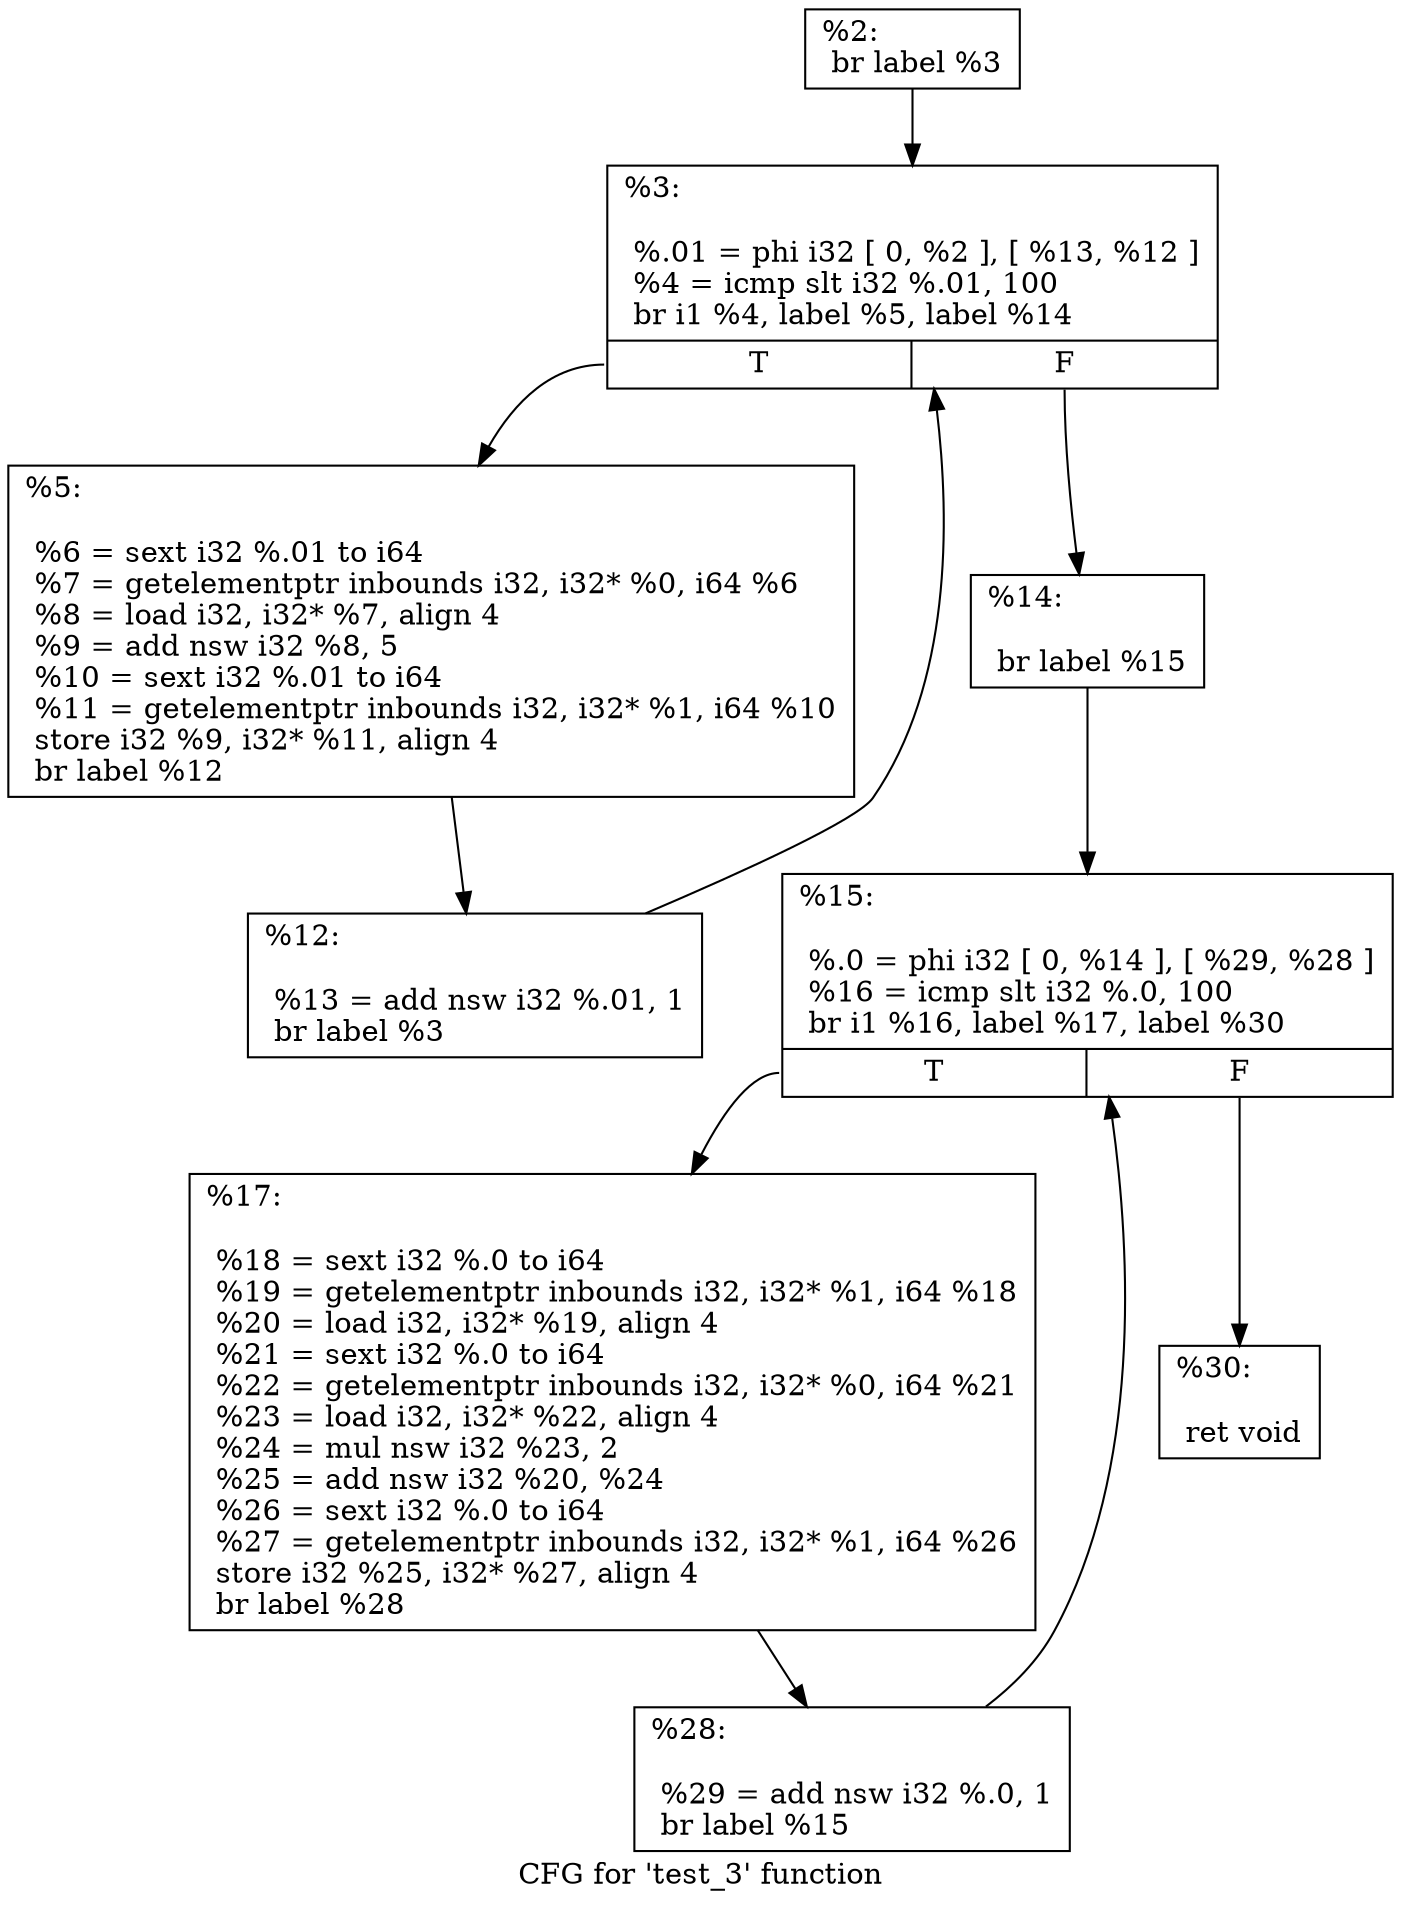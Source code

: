 digraph "CFG for 'test_3' function" {
	label="CFG for 'test_3' function";

	Node0x3b8fb40 [shape=record,label="{%2:\l  br label %3\l}"];
	Node0x3b8fb40 -> Node0x3b963e0;
	Node0x3b963e0 [shape=record,label="{%3:\l\l  %.01 = phi i32 [ 0, %2 ], [ %13, %12 ]\l  %4 = icmp slt i32 %.01, 100\l  br i1 %4, label %5, label %14\l|{<s0>T|<s1>F}}"];
	Node0x3b963e0:s0 -> Node0x3b96740;
	Node0x3b963e0:s1 -> Node0x3b967d0;
	Node0x3b96740 [shape=record,label="{%5:\l\l  %6 = sext i32 %.01 to i64\l  %7 = getelementptr inbounds i32, i32* %0, i64 %6\l  %8 = load i32, i32* %7, align 4\l  %9 = add nsw i32 %8, 5\l  %10 = sext i32 %.01 to i64\l  %11 = getelementptr inbounds i32, i32* %1, i64 %10\l  store i32 %9, i32* %11, align 4\l  br label %12\l}"];
	Node0x3b96740 -> Node0x3b96490;
	Node0x3b96490 [shape=record,label="{%12:\l\l  %13 = add nsw i32 %.01, 1\l  br label %3\l}"];
	Node0x3b96490 -> Node0x3b963e0;
	Node0x3b967d0 [shape=record,label="{%14:\l\l  br label %15\l}"];
	Node0x3b967d0 -> Node0x3b966f0;
	Node0x3b966f0 [shape=record,label="{%15:\l\l  %.0 = phi i32 [ 0, %14 ], [ %29, %28 ]\l  %16 = icmp slt i32 %.0, 100\l  br i1 %16, label %17, label %30\l|{<s0>T|<s1>F}}"];
	Node0x3b966f0:s0 -> Node0x3b96a40;
	Node0x3b966f0:s1 -> Node0x3baebb0;
	Node0x3b96a40 [shape=record,label="{%17:\l\l  %18 = sext i32 %.0 to i64\l  %19 = getelementptr inbounds i32, i32* %1, i64 %18\l  %20 = load i32, i32* %19, align 4\l  %21 = sext i32 %.0 to i64\l  %22 = getelementptr inbounds i32, i32* %0, i64 %21\l  %23 = load i32, i32* %22, align 4\l  %24 = mul nsw i32 %23, 2\l  %25 = add nsw i32 %20, %24\l  %26 = sext i32 %.0 to i64\l  %27 = getelementptr inbounds i32, i32* %1, i64 %26\l  store i32 %25, i32* %27, align 4\l  br label %28\l}"];
	Node0x3b96a40 -> Node0x3bae920;
	Node0x3bae920 [shape=record,label="{%28:\l\l  %29 = add nsw i32 %.0, 1\l  br label %15\l}"];
	Node0x3bae920 -> Node0x3b966f0;
	Node0x3baebb0 [shape=record,label="{%30:\l\l  ret void\l}"];
}

